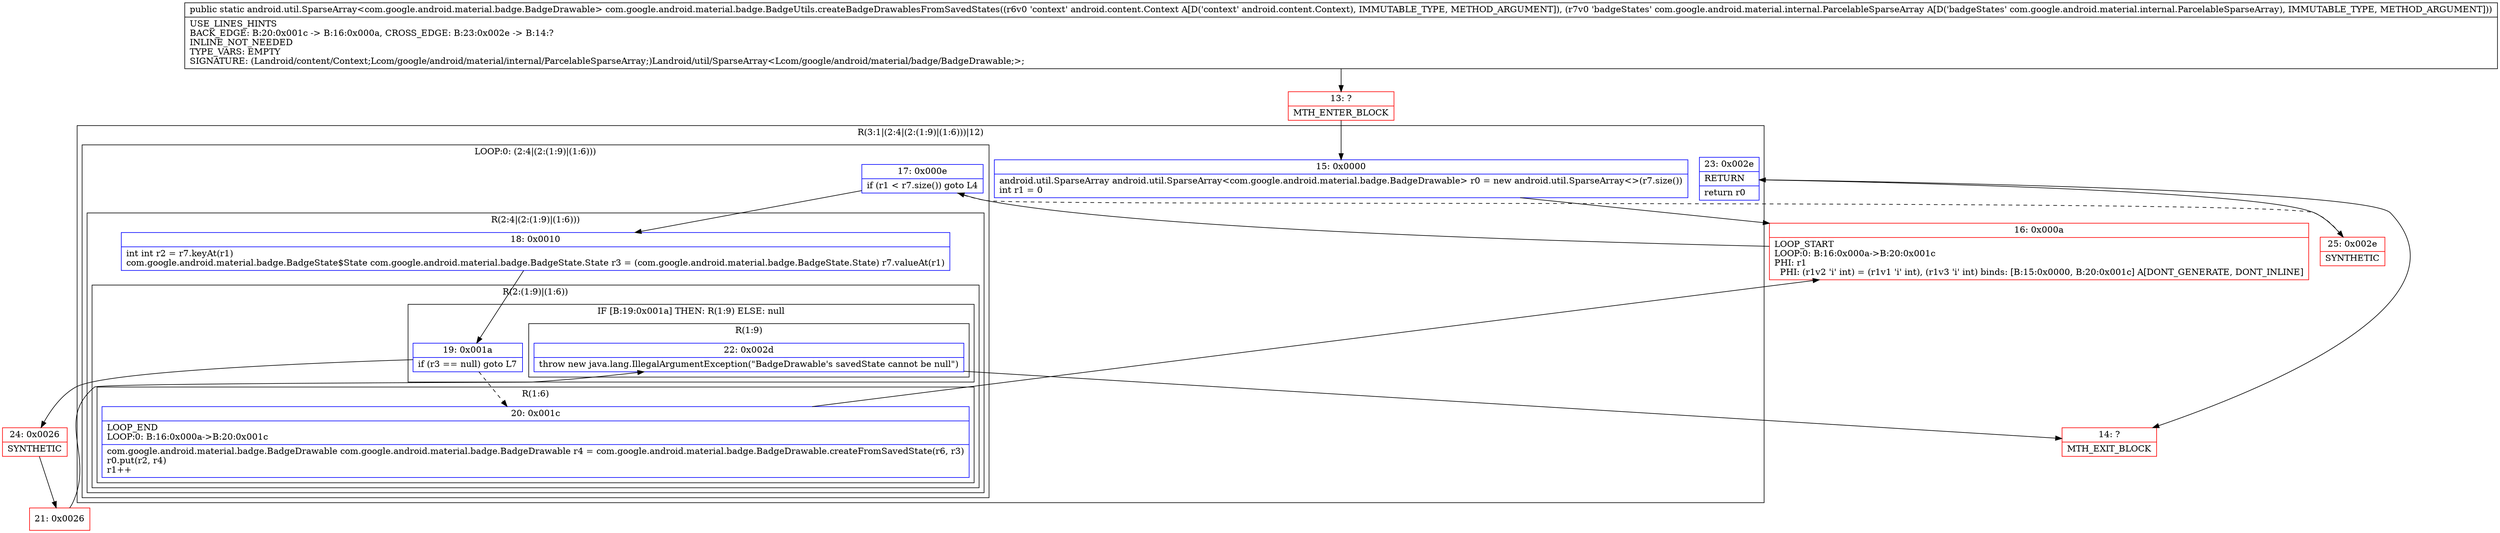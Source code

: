digraph "CFG forcom.google.android.material.badge.BadgeUtils.createBadgeDrawablesFromSavedStates(Landroid\/content\/Context;Lcom\/google\/android\/material\/internal\/ParcelableSparseArray;)Landroid\/util\/SparseArray;" {
subgraph cluster_Region_1617773054 {
label = "R(3:1|(2:4|(2:(1:9)|(1:6)))|12)";
node [shape=record,color=blue];
Node_15 [shape=record,label="{15\:\ 0x0000|android.util.SparseArray android.util.SparseArray\<com.google.android.material.badge.BadgeDrawable\> r0 = new android.util.SparseArray\<\>(r7.size())\lint r1 = 0\l}"];
subgraph cluster_LoopRegion_550810744 {
label = "LOOP:0: (2:4|(2:(1:9)|(1:6)))";
node [shape=record,color=blue];
Node_17 [shape=record,label="{17\:\ 0x000e|if (r1 \< r7.size()) goto L4\l}"];
subgraph cluster_Region_1914957704 {
label = "R(2:4|(2:(1:9)|(1:6)))";
node [shape=record,color=blue];
Node_18 [shape=record,label="{18\:\ 0x0010|int int r2 = r7.keyAt(r1)\lcom.google.android.material.badge.BadgeState$State com.google.android.material.badge.BadgeState.State r3 = (com.google.android.material.badge.BadgeState.State) r7.valueAt(r1)\l}"];
subgraph cluster_Region_1571998309 {
label = "R(2:(1:9)|(1:6))";
node [shape=record,color=blue];
subgraph cluster_IfRegion_2026582659 {
label = "IF [B:19:0x001a] THEN: R(1:9) ELSE: null";
node [shape=record,color=blue];
Node_19 [shape=record,label="{19\:\ 0x001a|if (r3 == null) goto L7\l}"];
subgraph cluster_Region_733097009 {
label = "R(1:9)";
node [shape=record,color=blue];
Node_22 [shape=record,label="{22\:\ 0x002d|throw new java.lang.IllegalArgumentException(\"BadgeDrawable's savedState cannot be null\")\l}"];
}
}
subgraph cluster_Region_95465232 {
label = "R(1:6)";
node [shape=record,color=blue];
Node_20 [shape=record,label="{20\:\ 0x001c|LOOP_END\lLOOP:0: B:16:0x000a\-\>B:20:0x001c\l|com.google.android.material.badge.BadgeDrawable com.google.android.material.badge.BadgeDrawable r4 = com.google.android.material.badge.BadgeDrawable.createFromSavedState(r6, r3)\lr0.put(r2, r4)\lr1++\l}"];
}
}
}
}
Node_23 [shape=record,label="{23\:\ 0x002e|RETURN\l|return r0\l}"];
}
Node_13 [shape=record,color=red,label="{13\:\ ?|MTH_ENTER_BLOCK\l}"];
Node_16 [shape=record,color=red,label="{16\:\ 0x000a|LOOP_START\lLOOP:0: B:16:0x000a\-\>B:20:0x001c\lPHI: r1 \l  PHI: (r1v2 'i' int) = (r1v1 'i' int), (r1v3 'i' int) binds: [B:15:0x0000, B:20:0x001c] A[DONT_GENERATE, DONT_INLINE]\l}"];
Node_24 [shape=record,color=red,label="{24\:\ 0x0026|SYNTHETIC\l}"];
Node_21 [shape=record,color=red,label="{21\:\ 0x0026}"];
Node_14 [shape=record,color=red,label="{14\:\ ?|MTH_EXIT_BLOCK\l}"];
Node_25 [shape=record,color=red,label="{25\:\ 0x002e|SYNTHETIC\l}"];
MethodNode[shape=record,label="{public static android.util.SparseArray\<com.google.android.material.badge.BadgeDrawable\> com.google.android.material.badge.BadgeUtils.createBadgeDrawablesFromSavedStates((r6v0 'context' android.content.Context A[D('context' android.content.Context), IMMUTABLE_TYPE, METHOD_ARGUMENT]), (r7v0 'badgeStates' com.google.android.material.internal.ParcelableSparseArray A[D('badgeStates' com.google.android.material.internal.ParcelableSparseArray), IMMUTABLE_TYPE, METHOD_ARGUMENT]))  | USE_LINES_HINTS\lBACK_EDGE: B:20:0x001c \-\> B:16:0x000a, CROSS_EDGE: B:23:0x002e \-\> B:14:?\lINLINE_NOT_NEEDED\lTYPE_VARS: EMPTY\lSIGNATURE: (Landroid\/content\/Context;Lcom\/google\/android\/material\/internal\/ParcelableSparseArray;)Landroid\/util\/SparseArray\<Lcom\/google\/android\/material\/badge\/BadgeDrawable;\>;\l}"];
MethodNode -> Node_13;Node_15 -> Node_16;
Node_17 -> Node_18;
Node_17 -> Node_25[style=dashed];
Node_18 -> Node_19;
Node_19 -> Node_20[style=dashed];
Node_19 -> Node_24;
Node_22 -> Node_14;
Node_20 -> Node_16;
Node_23 -> Node_14;
Node_13 -> Node_15;
Node_16 -> Node_17;
Node_24 -> Node_21;
Node_21 -> Node_22;
Node_25 -> Node_23;
}

